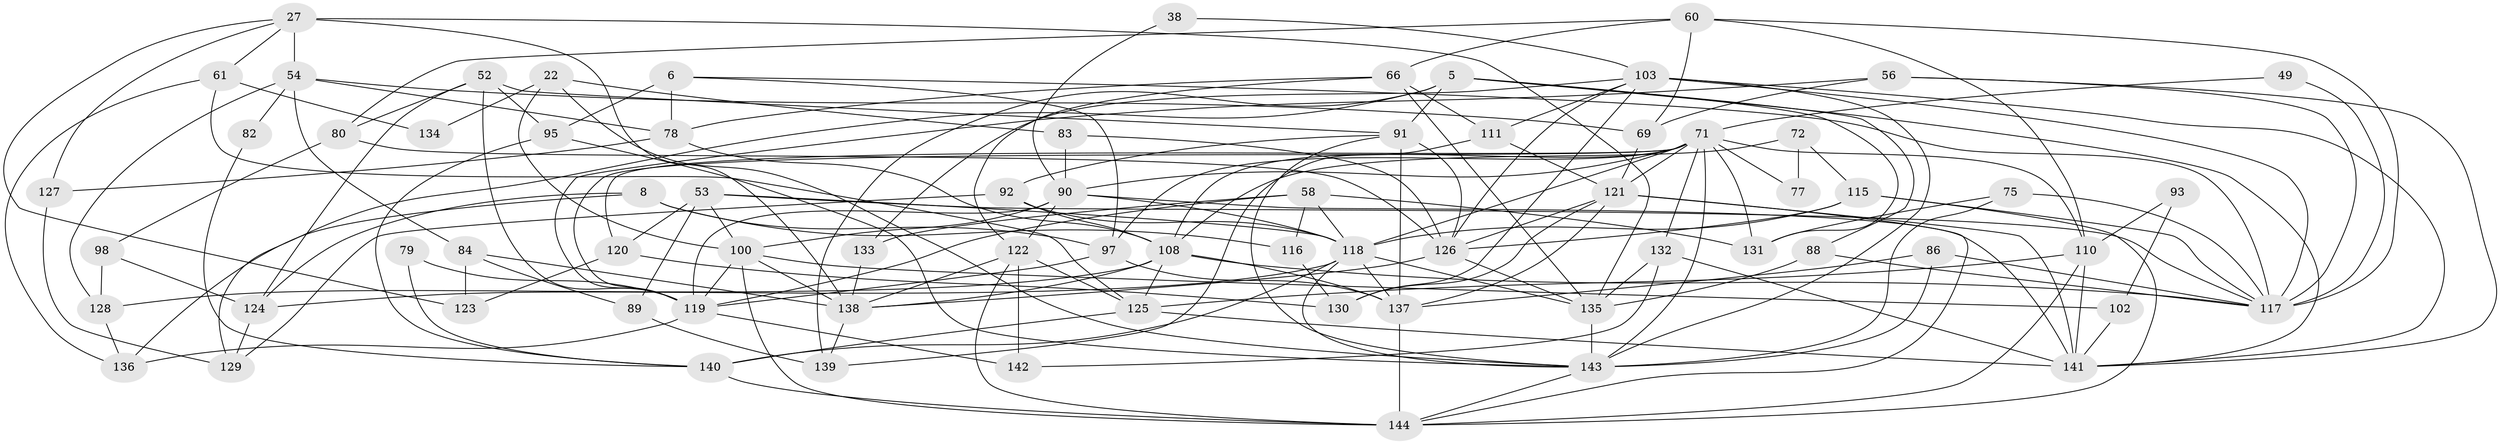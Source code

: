 // original degree distribution, {2: 0.10416666666666667, 3: 0.2777777777777778, 9: 0.006944444444444444, 4: 0.3055555555555556, 7: 0.027777777777777776, 5: 0.2013888888888889, 6: 0.06944444444444445, 8: 0.006944444444444444}
// Generated by graph-tools (version 1.1) at 2025/49/03/09/25 04:49:17]
// undirected, 72 vertices, 182 edges
graph export_dot {
graph [start="1"]
  node [color=gray90,style=filled];
  5;
  6;
  8;
  22 [super="+17"];
  27 [super="+20"];
  38;
  49;
  52 [super="+26"];
  53;
  54 [super="+16"];
  56;
  58 [super="+47"];
  60 [super="+36"];
  61;
  66 [super="+55"];
  69;
  71 [super="+29+43+28+63"];
  72;
  75 [super="+35"];
  77;
  78;
  79 [super="+15"];
  80;
  82;
  83;
  84;
  86;
  88;
  89 [super="+31"];
  90 [super="+44"];
  91 [super="+51"];
  92 [super="+41"];
  93;
  95;
  97 [super="+46"];
  98;
  100 [super="+45"];
  102;
  103 [super="+40+67"];
  108 [super="+32+70+62"];
  110 [super="+74"];
  111;
  115;
  116;
  117 [super="+3+59"];
  118 [super="+13+34+87+113"];
  119 [super="+1+4+105+81"];
  120;
  121 [super="+50+85"];
  122;
  123;
  124 [super="+96"];
  125 [super="+23+114"];
  126 [super="+14"];
  127;
  128;
  129 [super="+107"];
  130 [super="+106"];
  131 [super="+68"];
  132 [super="+9"];
  133;
  134;
  135 [super="+112"];
  136;
  137 [super="+25+64"];
  138 [super="+7+18"];
  139;
  140 [super="+109"];
  141 [super="+65+94"];
  142;
  143 [super="+33+104"];
  144 [super="+2+73"];
  5 -- 129 [weight=2];
  5 -- 141;
  5 -- 88;
  5 -- 91;
  5 -- 131;
  5 -- 139;
  6 -- 78;
  6 -- 95;
  6 -- 97;
  6 -- 117;
  8 -- 97 [weight=2];
  8 -- 136;
  8 -- 116;
  8 -- 124;
  22 -- 83 [weight=2];
  22 -- 134;
  22 -- 100;
  22 -- 143;
  27 -- 127;
  27 -- 123;
  27 -- 54 [weight=2];
  27 -- 61;
  27 -- 138;
  27 -- 135;
  38 -- 90;
  38 -- 103;
  49 -- 117;
  49 -- 71;
  52 -- 95 [weight=2];
  52 -- 80;
  52 -- 91;
  52 -- 119;
  52 -- 124;
  53 -- 100;
  53 -- 120;
  53 -- 117;
  53 -- 89;
  53 -- 118;
  54 -- 128;
  54 -- 84;
  54 -- 78 [weight=2];
  54 -- 82;
  54 -- 69;
  56 -- 69;
  56 -- 117;
  56 -- 119;
  56 -- 141;
  58 -- 119 [weight=2];
  58 -- 116;
  58 -- 133;
  58 -- 131;
  58 -- 118;
  60 -- 117;
  60 -- 80;
  60 -- 69;
  60 -- 110;
  60 -- 66;
  61 -- 134;
  61 -- 136;
  61 -- 125;
  66 -- 78;
  66 -- 111;
  66 -- 122;
  66 -- 135;
  69 -- 121;
  71 -- 143;
  71 -- 132;
  71 -- 121;
  71 -- 90;
  71 -- 77;
  71 -- 97;
  71 -- 120;
  71 -- 119;
  71 -- 110 [weight=2];
  71 -- 108 [weight=2];
  71 -- 118 [weight=2];
  71 -- 131;
  72 -- 115;
  72 -- 77;
  72 -- 108;
  75 -- 131 [weight=2];
  75 -- 143 [weight=2];
  75 -- 117;
  78 -- 127;
  78 -- 108;
  79 -- 119 [weight=3];
  79 -- 140;
  80 -- 98;
  80 -- 126;
  82 -- 140;
  83 -- 90 [weight=2];
  83 -- 126;
  84 -- 123;
  84 -- 89;
  84 -- 138;
  86 -- 143;
  86 -- 117;
  86 -- 137;
  88 -- 117;
  88 -- 135;
  89 -- 139;
  90 -- 100 [weight=2];
  90 -- 122;
  90 -- 119;
  90 -- 141;
  90 -- 118;
  91 -- 92;
  91 -- 126 [weight=2];
  91 -- 137 [weight=2];
  91 -- 143;
  92 -- 129;
  92 -- 108 [weight=2];
  92 -- 118;
  93 -- 102;
  93 -- 110;
  95 -- 140;
  95 -- 143;
  97 -- 119;
  97 -- 137;
  98 -- 128;
  98 -- 124;
  100 -- 144 [weight=2];
  100 -- 102;
  100 -- 119 [weight=2];
  100 -- 138;
  102 -- 141;
  103 -- 117 [weight=2];
  103 -- 130 [weight=2];
  103 -- 111;
  103 -- 133;
  103 -- 126;
  103 -- 141 [weight=2];
  103 -- 143;
  108 -- 125;
  108 -- 128;
  108 -- 117;
  108 -- 137;
  108 -- 138;
  110 -- 125;
  110 -- 144;
  110 -- 141;
  111 -- 139;
  111 -- 121;
  115 -- 144;
  115 -- 117;
  115 -- 126;
  115 -- 118;
  116 -- 130;
  118 -- 124 [weight=2];
  118 -- 143;
  118 -- 137 [weight=3];
  118 -- 135;
  118 -- 140 [weight=2];
  119 -- 136;
  119 -- 142;
  120 -- 130;
  120 -- 123;
  121 -- 130 [weight=2];
  121 -- 144;
  121 -- 126;
  121 -- 141;
  121 -- 137;
  122 -- 142;
  122 -- 144;
  122 -- 138;
  122 -- 125;
  124 -- 129 [weight=2];
  125 -- 141 [weight=2];
  125 -- 140;
  126 -- 135;
  126 -- 138;
  127 -- 129;
  128 -- 136;
  132 -- 135;
  132 -- 141;
  132 -- 142;
  133 -- 138;
  135 -- 143 [weight=4];
  137 -- 144;
  138 -- 139;
  140 -- 144;
  143 -- 144;
}
